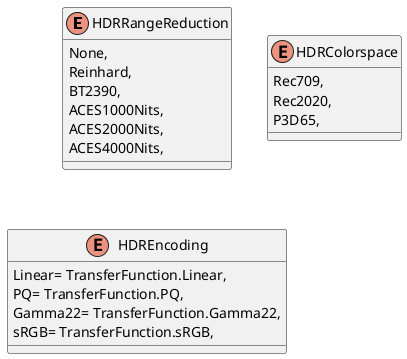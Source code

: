 @startuml
enum HDRRangeReduction {
    None,
    Reinhard,
    BT2390,
    ACES1000Nits,
    ACES2000Nits,
    ACES4000Nits,
}
enum HDRColorspace {
    Rec709,
    Rec2020,
    P3D65,
}
enum HDREncoding {
    Linear= TransferFunction.Linear,
    PQ= TransferFunction.PQ,
    Gamma22= TransferFunction.Gamma22,
    sRGB= TransferFunction.sRGB,
}
@enduml
